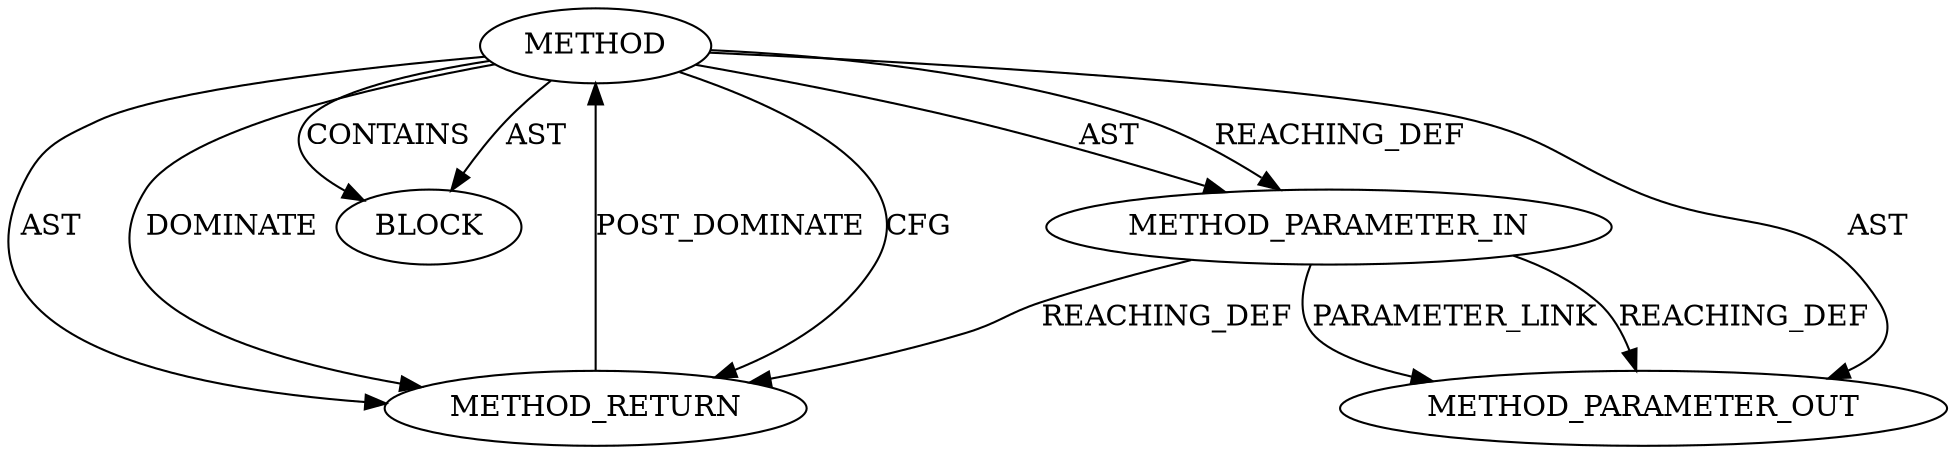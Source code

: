digraph {
  25824 [label=BLOCK ORDER=1 ARGUMENT_INDEX=1 CODE="<empty>" TYPE_FULL_NAME="ANY"]
  27328 [label=METHOD_PARAMETER_OUT ORDER=1 CODE="p1" IS_VARIADIC=false TYPE_FULL_NAME="ANY" EVALUATION_STRATEGY="BY_VALUE" INDEX=1 NAME="p1"]
  25825 [label=METHOD_RETURN ORDER=2 CODE="RET" TYPE_FULL_NAME="ANY" EVALUATION_STRATEGY="BY_VALUE"]
  25823 [label=METHOD_PARAMETER_IN ORDER=1 CODE="p1" IS_VARIADIC=false TYPE_FULL_NAME="ANY" EVALUATION_STRATEGY="BY_VALUE" INDEX=1 NAME="p1"]
  25822 [label=METHOD AST_PARENT_TYPE="NAMESPACE_BLOCK" AST_PARENT_FULL_NAME="<global>" ORDER=0 CODE="<empty>" FULL_NAME="HMAC_CTX_init" IS_EXTERNAL=true FILENAME="<empty>" SIGNATURE="" NAME="HMAC_CTX_init"]
  25822 -> 27328 [label=AST ]
  25823 -> 27328 [label=PARAMETER_LINK ]
  25822 -> 25823 [label=AST ]
  25823 -> 27328 [label=REACHING_DEF VARIABLE="p1"]
  25825 -> 25822 [label=POST_DOMINATE ]
  25822 -> 25823 [label=REACHING_DEF VARIABLE=""]
  25822 -> 25825 [label=CFG ]
  25822 -> 25825 [label=AST ]
  25822 -> 25824 [label=AST ]
  25822 -> 25825 [label=DOMINATE ]
  25822 -> 25824 [label=CONTAINS ]
  25823 -> 25825 [label=REACHING_DEF VARIABLE="p1"]
}
